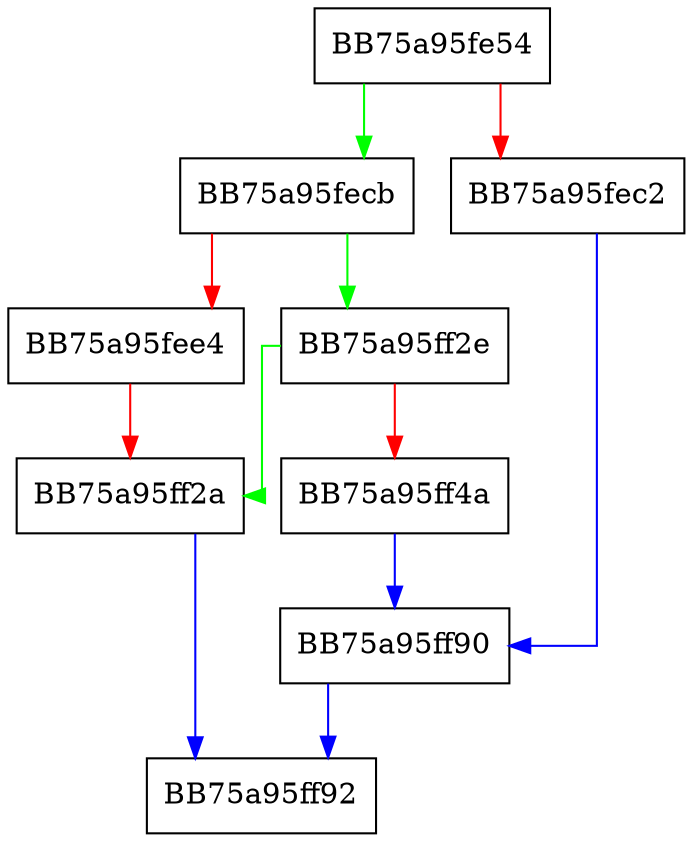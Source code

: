 digraph get_cfi_violation {
  node [shape="box"];
  graph [splines=ortho];
  BB75a95fe54 -> BB75a95fecb [color="green"];
  BB75a95fe54 -> BB75a95fec2 [color="red"];
  BB75a95fec2 -> BB75a95ff90 [color="blue"];
  BB75a95fecb -> BB75a95ff2e [color="green"];
  BB75a95fecb -> BB75a95fee4 [color="red"];
  BB75a95fee4 -> BB75a95ff2a [color="red"];
  BB75a95ff2a -> BB75a95ff92 [color="blue"];
  BB75a95ff2e -> BB75a95ff2a [color="green"];
  BB75a95ff2e -> BB75a95ff4a [color="red"];
  BB75a95ff4a -> BB75a95ff90 [color="blue"];
  BB75a95ff90 -> BB75a95ff92 [color="blue"];
}